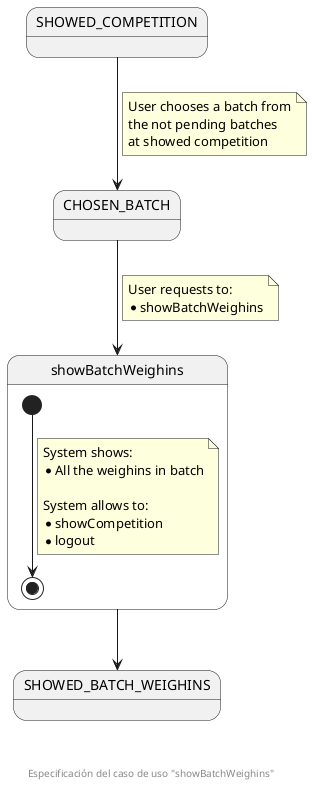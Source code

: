@startuml
state SHOWED_COMPETITION
state CHOSEN_BATCH
state showBatchWeighins {
  [*] --> [*]
  note on link
    System shows:
    * All the weighins in batch
    
    System allows to:
    * showCompetition
    * logout
  end note
}
state SHOWED_BATCH_WEIGHINS

SHOWED_COMPETITION --> CHOSEN_BATCH
note on link
  User chooses a batch from
  the not pending batches 
  at showed competition
end note

CHOSEN_BATCH --> showBatchWeighins
note on link
  User requests to:
  * showBatchWeighins
end note

showBatchWeighins --> SHOWED_BATCH_WEIGHINS

footer \n\n\n Especificación del caso de uso "showBatchWeighins"
@enduml
